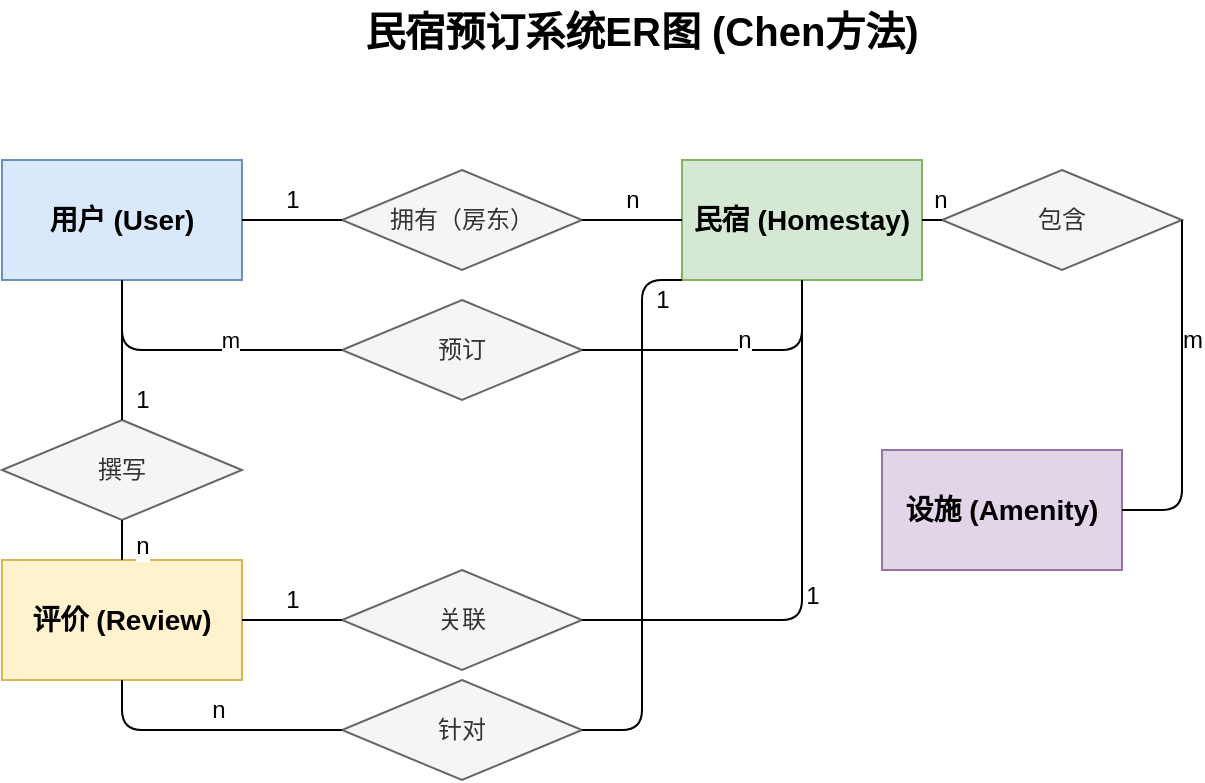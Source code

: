 <mxfile version="26.2.2">
  <diagram id="diagram_id_overall_erd" name="民宿系统总体ER图 (Chen方法)">
    <mxGraphModel dx="1030" dy="611" grid="1" gridSize="10" guides="1" tooltips="1" connect="1" arrows="1" fold="1" page="1" pageScale="1" pageWidth="1169" pageHeight="827" math="0" shadow="0">
      <root>
        <mxCell id="0" />
        <mxCell id="1" parent="0" />
        <mxCell id="user" value="用户 (User)" style="whiteSpace=wrap;html=1;align=center;fontSize=14;fontStyle=1;fillColor=#dae8fc;strokeColor=#6c8ebf;" parent="1" vertex="1">
          <mxGeometry x="180" y="200" width="120" height="60" as="geometry" />
        </mxCell>
        <mxCell id="homestay" value="民宿 (Homestay)" style="whiteSpace=wrap;html=1;align=center;fontSize=14;fontStyle=1;fillColor=#d5e8d4;strokeColor=#82b366;" parent="1" vertex="1">
          <mxGeometry x="520" y="200" width="120" height="60" as="geometry" />
        </mxCell>
        <mxCell id="review" value="评价 (Review)" style="whiteSpace=wrap;html=1;align=center;fontSize=14;fontStyle=1;fillColor=#fff2cc;strokeColor=#d6b656;" parent="1" vertex="1">
          <mxGeometry x="180" y="400" width="120" height="60" as="geometry" />
        </mxCell>
        <mxCell id="amenity" value="设施 (Amenity)" style="whiteSpace=wrap;html=1;align=center;fontSize=14;fontStyle=1;fillColor=#e1d5e7;strokeColor=#9673a6;" parent="1" vertex="1">
          <mxGeometry x="620" y="345" width="120" height="60" as="geometry" />
        </mxCell>
        <mxCell id="rel_owns" value="拥有（房东）" style="shape=rhombus;perimeter=rhombusPerimeter;whiteSpace=wrap;html=1;align=center;fontSize=12;fillColor=#f5f5f5;fontColor=#333333;strokeColor=#666666;" parent="1" vertex="1">
          <mxGeometry x="350" y="205" width="120" height="50" as="geometry" />
        </mxCell>
        <mxCell id="rel_books" value="预订" style="shape=rhombus;perimeter=rhombusPerimeter;whiteSpace=wrap;html=1;align=center;fontSize=12;fillColor=#f5f5f5;fontColor=#333333;strokeColor=#666666;" parent="1" vertex="1">
          <mxGeometry x="350" y="270" width="120" height="50" as="geometry" />
        </mxCell>
        <mxCell id="rel_writes" value="撰写" style="shape=rhombus;perimeter=rhombusPerimeter;whiteSpace=wrap;html=1;align=center;fontSize=12;fillColor=#f5f5f5;fontColor=#333333;strokeColor=#666666;" parent="1" vertex="1">
          <mxGeometry x="180" y="330" width="120" height="50" as="geometry" />
        </mxCell>
        <mxCell id="rel_includes" value="包含" style="shape=rhombus;perimeter=rhombusPerimeter;whiteSpace=wrap;html=1;align=center;fontSize=12;fillColor=#f5f5f5;fontColor=#333333;strokeColor=#666666;" parent="1" vertex="1">
          <mxGeometry x="650" y="205" width="120" height="50" as="geometry" />
        </mxCell>
        <mxCell id="rel_has" value="关联" style="shape=rhombus;perimeter=rhombusPerimeter;whiteSpace=wrap;html=1;align=center;fontSize=12;fillColor=#f5f5f5;fontColor=#333333;strokeColor=#666666;" parent="1" vertex="1">
          <mxGeometry x="350" y="405" width="120" height="50" as="geometry" />
        </mxCell>
        <mxCell id="rel_refers_to" value="针对" style="shape=rhombus;perimeter=rhombusPerimeter;whiteSpace=wrap;html=1;align=center;fontSize=12;fillColor=#f5f5f5;fontColor=#333333;strokeColor=#666666;" parent="1" vertex="1">
          <mxGeometry x="350" y="460" width="120" height="50" as="geometry" />
        </mxCell>
        <mxCell id="conn_user_owns" style="edgeStyle=none;html=1;exitX=1;exitY=0.5;exitDx=0;exitDy=0;entryX=0;entryY=0.5;entryDx=0;entryDy=0;endArrow=none;endFill=0;" parent="1" source="user" target="rel_owns" edge="1">
          <mxGeometry relative="1" as="geometry" />
        </mxCell>
        <mxCell id="card_user_owns" value="1" style="edgeLabel;html=1;align=center;verticalAlign=middle;resizable=0;points=[];fontSize=12;" parent="conn_user_owns" vertex="1" connectable="0">
          <mxGeometry x="-0.2" relative="1" as="geometry">
            <mxPoint x="5" y="-10" as="offset" />
          </mxGeometry>
        </mxCell>
        <mxCell id="conn_owns_homestay" style="edgeStyle=none;html=1;exitX=1;exitY=0.5;exitDx=0;exitDy=0;entryX=0;entryY=0.5;entryDx=0;entryDy=0;endArrow=none;endFill=0;" parent="1" source="rel_owns" target="homestay" edge="1">
          <mxGeometry relative="1" as="geometry" />
        </mxCell>
        <mxCell id="card_owns_homestay" value="n" style="edgeLabel;html=1;align=center;verticalAlign=middle;resizable=0;points=[];fontSize=12;" parent="conn_owns_homestay" vertex="1" connectable="0">
          <mxGeometry x="-0.2" relative="1" as="geometry">
            <mxPoint x="5" y="-10" as="offset" />
          </mxGeometry>
        </mxCell>
        <mxCell id="conn_user_books" style="edgeStyle=none;html=1;exitX=0.5;exitY=1;exitDx=0;exitDy=0;entryX=0;entryY=0.5;entryDx=0;entryDy=0;endArrow=none;endFill=0;edgeStyle=orthogonalEdgeStyle;" parent="1" source="user" target="rel_books" edge="1">
          <mxGeometry relative="1" as="geometry">
            <Array as="points">
              <mxPoint x="240" y="295" />
            </Array>
          </mxGeometry>
        </mxCell>
        <mxCell id="gtsM6JCsMD6bAJBoDRY--4" value="m" style="edgeLabel;html=1;align=center;verticalAlign=middle;resizable=0;points=[];" vertex="1" connectable="0" parent="conn_user_books">
          <mxGeometry x="0.219" y="2" relative="1" as="geometry">
            <mxPoint y="-3" as="offset" />
          </mxGeometry>
        </mxCell>
        <mxCell id="conn_books_order" style="edgeStyle=orthogonalEdgeStyle;html=1;exitX=1;exitY=0.5;exitDx=0;exitDy=0;endArrow=none;endFill=0;" parent="1" source="rel_books" target="homestay" edge="1">
          <mxGeometry relative="1" as="geometry">
            <Array as="points">
              <mxPoint x="580" y="295" />
            </Array>
            <mxPoint x="580" y="260" as="targetPoint" />
          </mxGeometry>
        </mxCell>
        <mxCell id="card_books_order" value="n" style="edgeLabel;html=1;align=center;verticalAlign=middle;resizable=0;points=[];fontSize=12;" parent="conn_books_order" vertex="1" connectable="0">
          <mxGeometry x="0.3" relative="1" as="geometry">
            <mxPoint x="-14" y="-5" as="offset" />
          </mxGeometry>
        </mxCell>
        <mxCell id="conn_user_writes" style="edgeStyle=orthogonalEdgeStyle;html=1;exitX=0.5;exitY=1;exitDx=0;exitDy=0;entryX=0.5;entryY=0;entryDx=0;entryDy=0;endArrow=none;endFill=0;" parent="1" source="user" target="rel_writes" edge="1">
          <mxGeometry relative="1" as="geometry" />
        </mxCell>
        <mxCell id="card_user_writes" value="1" style="edgeLabel;html=1;align=center;verticalAlign=middle;resizable=0;points=[];fontSize=12;" parent="conn_user_writes" vertex="1" connectable="0">
          <mxGeometry x="-0.2" relative="1" as="geometry">
            <mxPoint x="10" y="32" as="offset" />
          </mxGeometry>
        </mxCell>
        <mxCell id="conn_writes_review" style="edgeStyle=orthogonalEdgeStyle;html=1;exitX=0.5;exitY=1;exitDx=0;exitDy=0;entryX=0.5;entryY=0;entryDx=0;entryDy=0;endArrow=none;endFill=0;" parent="1" source="rel_writes" target="review" edge="1">
          <mxGeometry relative="1" as="geometry" />
        </mxCell>
        <mxCell id="card_writes_review" value="n" style="edgeLabel;html=1;align=center;verticalAlign=middle;resizable=0;points=[];fontSize=12;" parent="conn_writes_review" vertex="1" connectable="0">
          <mxGeometry x="-0.2" relative="1" as="geometry">
            <mxPoint x="10" y="5" as="offset" />
          </mxGeometry>
        </mxCell>
        <mxCell id="conn_homestay_includes" style="edgeStyle=none;html=1;exitX=1;exitY=0.5;exitDx=0;exitDy=0;entryX=0;entryY=0.5;entryDx=0;entryDy=0;endArrow=none;endFill=0;" parent="1" source="homestay" target="rel_includes" edge="1">
          <mxGeometry relative="1" as="geometry" />
        </mxCell>
        <mxCell id="card_homestay_includes" value="n" style="edgeLabel;html=1;align=center;verticalAlign=middle;resizable=0;points=[];fontSize=12;" parent="conn_homestay_includes" vertex="1" connectable="0">
          <mxGeometry x="-0.2" relative="1" as="geometry">
            <mxPoint x="5" y="-10" as="offset" />
          </mxGeometry>
        </mxCell>
        <mxCell id="conn_includes_amenity" style="edgeStyle=none;html=1;exitX=1;exitY=0.5;exitDx=0;exitDy=0;endArrow=none;endFill=0;entryX=1;entryY=0.5;entryDx=0;entryDy=0;" parent="1" source="rel_includes" target="amenity" edge="1">
          <mxGeometry relative="1" as="geometry">
            <mxPoint x="770" y="380" as="targetPoint" />
            <Array as="points">
              <mxPoint x="770" y="375" />
            </Array>
          </mxGeometry>
        </mxCell>
        <mxCell id="card_includes_amenity" value="m" style="edgeLabel;html=1;align=center;verticalAlign=middle;resizable=0;points=[];fontSize=12;" parent="conn_includes_amenity" vertex="1" connectable="0">
          <mxGeometry x="-0.2" relative="1" as="geometry">
            <mxPoint x="5" y="-10" as="offset" />
          </mxGeometry>
        </mxCell>
        <mxCell id="conn_review_has" style="edgeStyle=none;html=1;exitX=1;exitY=0.5;exitDx=0;exitDy=0;entryX=0;entryY=0.5;entryDx=0;entryDy=0;endArrow=none;endFill=0;" parent="1" source="review" target="rel_has" edge="1">
          <mxGeometry relative="1" as="geometry" />
        </mxCell>
        <mxCell id="card_review_has" value="1" style="edgeLabel;html=1;align=center;verticalAlign=middle;resizable=0;points=[];fontSize=12;" parent="conn_review_has" vertex="1" connectable="0">
          <mxGeometry x="-0.2" relative="1" as="geometry">
            <mxPoint x="5" y="-10" as="offset" />
          </mxGeometry>
        </mxCell>
        <mxCell id="conn_has_order" style="edgeStyle=none;html=1;exitX=1;exitY=0.5;exitDx=0;exitDy=0;entryX=0.5;entryY=1;entryDx=0;entryDy=0;endArrow=none;endFill=0;" parent="1" source="rel_has" target="homestay" edge="1">
          <mxGeometry relative="1" as="geometry">
            <mxPoint x="520" y="430" as="targetPoint" />
            <Array as="points">
              <mxPoint x="580" y="430" />
            </Array>
          </mxGeometry>
        </mxCell>
        <mxCell id="card_has_order" value="1" style="edgeLabel;html=1;align=center;verticalAlign=middle;resizable=0;points=[];fontSize=12;" parent="conn_has_order" vertex="1" connectable="0">
          <mxGeometry x="-0.2" relative="1" as="geometry">
            <mxPoint x="5" y="-10" as="offset" />
          </mxGeometry>
        </mxCell>
        <mxCell id="conn_review_refers" style="edgeStyle=orthogonalEdgeStyle;html=1;exitX=0.5;exitY=1;exitDx=0;exitDy=0;entryX=0;entryY=0.5;entryDx=0;entryDy=0;endArrow=none;endFill=0;" parent="1" source="review" target="rel_refers_to" edge="1">
          <mxGeometry relative="1" as="geometry">
            <Array as="points">
              <mxPoint x="240" y="485" />
            </Array>
          </mxGeometry>
        </mxCell>
        <mxCell id="card_review_refers" value="n" style="edgeLabel;html=1;align=center;verticalAlign=middle;resizable=0;points=[];fontSize=12;" parent="conn_review_refers" vertex="1" connectable="0">
          <mxGeometry x="0.3" relative="1" as="geometry">
            <mxPoint x="-15" y="-10" as="offset" />
          </mxGeometry>
        </mxCell>
        <mxCell id="conn_refers_homestay" style="edgeStyle=orthogonalEdgeStyle;html=1;exitX=1;exitY=0.5;exitDx=0;exitDy=0;entryX=0;entryY=1;entryDx=0;entryDy=0;endArrow=none;endFill=0;" parent="1" source="rel_refers_to" target="homestay" edge="1">
          <mxGeometry relative="1" as="geometry">
            <Array as="points">
              <mxPoint x="500" y="485" />
              <mxPoint x="500" y="260" />
            </Array>
          </mxGeometry>
        </mxCell>
        <mxCell id="card_refers_homestay" value="1" style="edgeLabel;html=1;align=center;verticalAlign=middle;resizable=0;points=[];fontSize=12;" parent="conn_refers_homestay" vertex="1" connectable="0">
          <mxGeometry x="0.6" relative="1" as="geometry">
            <mxPoint x="10" y="-25" as="offset" />
          </mxGeometry>
        </mxCell>
        <mxCell id="title" value="民宿预订系统ER图 (Chen方法)" style="text;html=1;strokeColor=none;fillColor=none;align=center;verticalAlign=middle;whiteSpace=wrap;rounded=0;fontSize=20;fontStyle=1" parent="1" vertex="1">
          <mxGeometry x="300" y="120" width="400" height="30" as="geometry" />
        </mxCell>
      </root>
    </mxGraphModel>
  </diagram>
</mxfile>
